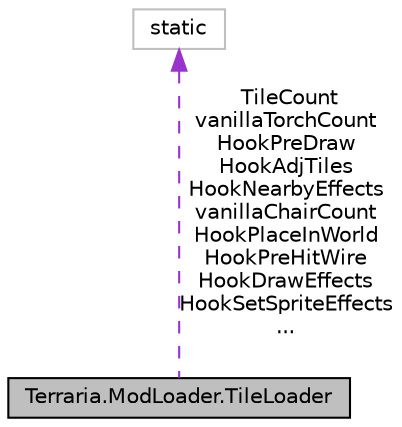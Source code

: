 digraph "Terraria.ModLoader.TileLoader"
{
  edge [fontname="Helvetica",fontsize="10",labelfontname="Helvetica",labelfontsize="10"];
  node [fontname="Helvetica",fontsize="10",shape=record];
  Node1 [label="Terraria.ModLoader.TileLoader",height=0.2,width=0.4,color="black", fillcolor="grey75", style="filled", fontcolor="black"];
  Node2 -> Node1 [dir="back",color="darkorchid3",fontsize="10",style="dashed",label=" TileCount\nvanillaTorchCount\nHookPreDraw\nHookAdjTiles\nHookNearbyEffects\nvanillaChairCount\nHookPlaceInWorld\nHookPreHitWire\nHookDrawEffects\nHookSetSpriteEffects\n..." ,fontname="Helvetica"];
  Node2 [label="static",height=0.2,width=0.4,color="grey75", fillcolor="white", style="filled"];
}
